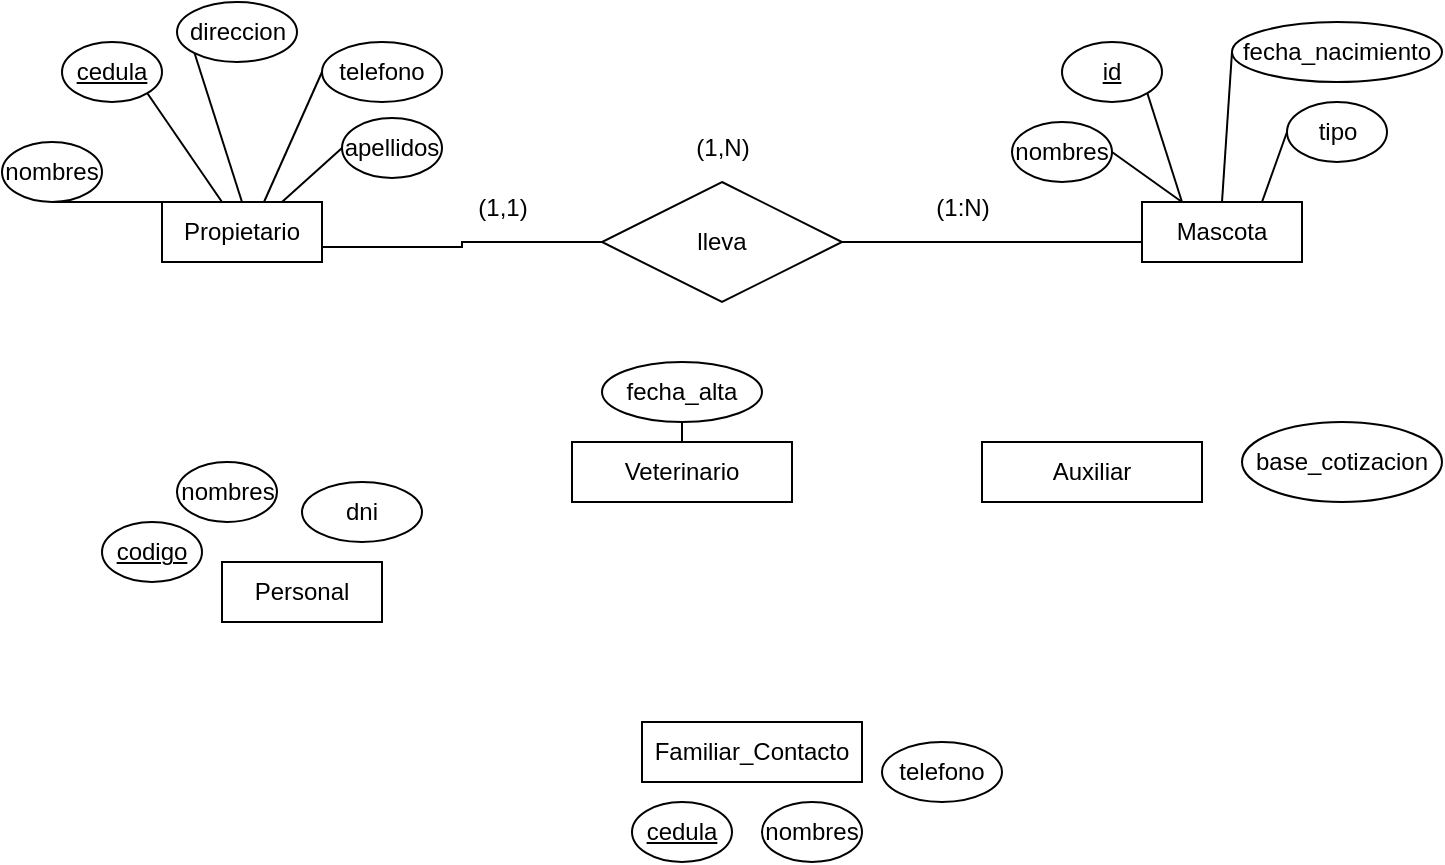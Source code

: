 <mxfile version="26.2.14">
  <diagram name="Página-1" id="taq5Bg_dtgPhHQL4mSBG">
    <mxGraphModel dx="1158" dy="586" grid="1" gridSize="10" guides="1" tooltips="1" connect="1" arrows="1" fold="1" page="1" pageScale="1" pageWidth="827" pageHeight="1169" math="0" shadow="0">
      <root>
        <mxCell id="0" />
        <mxCell id="1" parent="0" />
        <mxCell id="-oOeGa9Isd8OEa_SCJHn-2" value="Propietario" style="rounded=0;whiteSpace=wrap;html=1;" vertex="1" parent="1">
          <mxGeometry x="140" y="140" width="80" height="30" as="geometry" />
        </mxCell>
        <mxCell id="-oOeGa9Isd8OEa_SCJHn-3" value="nombres" style="ellipse;whiteSpace=wrap;html=1;" vertex="1" parent="1">
          <mxGeometry x="60" y="110" width="50" height="30" as="geometry" />
        </mxCell>
        <mxCell id="-oOeGa9Isd8OEa_SCJHn-4" value="&lt;u&gt;cedula&lt;/u&gt;" style="ellipse;whiteSpace=wrap;html=1;" vertex="1" parent="1">
          <mxGeometry x="90" y="60" width="50" height="30" as="geometry" />
        </mxCell>
        <mxCell id="-oOeGa9Isd8OEa_SCJHn-6" value="apellidos" style="ellipse;whiteSpace=wrap;html=1;" vertex="1" parent="1">
          <mxGeometry x="230" y="98" width="50" height="30" as="geometry" />
        </mxCell>
        <mxCell id="-oOeGa9Isd8OEa_SCJHn-7" value="direccion" style="ellipse;whiteSpace=wrap;html=1;" vertex="1" parent="1">
          <mxGeometry x="147.5" y="40" width="60" height="30" as="geometry" />
        </mxCell>
        <mxCell id="-oOeGa9Isd8OEa_SCJHn-9" value="telefono" style="ellipse;whiteSpace=wrap;html=1;" vertex="1" parent="1">
          <mxGeometry x="220" y="60" width="60" height="30" as="geometry" />
        </mxCell>
        <mxCell id="-oOeGa9Isd8OEa_SCJHn-10" value="Mascota" style="rounded=0;whiteSpace=wrap;html=1;" vertex="1" parent="1">
          <mxGeometry x="630" y="140" width="80" height="30" as="geometry" />
        </mxCell>
        <mxCell id="-oOeGa9Isd8OEa_SCJHn-11" value="nombres" style="ellipse;whiteSpace=wrap;html=1;" vertex="1" parent="1">
          <mxGeometry x="565" y="100" width="50" height="30" as="geometry" />
        </mxCell>
        <mxCell id="-oOeGa9Isd8OEa_SCJHn-12" value="&lt;u&gt;id&lt;/u&gt;" style="ellipse;whiteSpace=wrap;html=1;" vertex="1" parent="1">
          <mxGeometry x="590" y="60" width="50" height="30" as="geometry" />
        </mxCell>
        <mxCell id="-oOeGa9Isd8OEa_SCJHn-13" value="tipo" style="ellipse;whiteSpace=wrap;html=1;" vertex="1" parent="1">
          <mxGeometry x="702.5" y="90" width="50" height="30" as="geometry" />
        </mxCell>
        <mxCell id="-oOeGa9Isd8OEa_SCJHn-14" value="fecha_nacimiento" style="ellipse;whiteSpace=wrap;html=1;" vertex="1" parent="1">
          <mxGeometry x="675" y="50" width="105" height="30" as="geometry" />
        </mxCell>
        <mxCell id="-oOeGa9Isd8OEa_SCJHn-16" value="Personal" style="rounded=0;whiteSpace=wrap;html=1;" vertex="1" parent="1">
          <mxGeometry x="170" y="320" width="80" height="30" as="geometry" />
        </mxCell>
        <mxCell id="-oOeGa9Isd8OEa_SCJHn-22" value="nombres" style="ellipse;whiteSpace=wrap;html=1;" vertex="1" parent="1">
          <mxGeometry x="147.5" y="270" width="50" height="30" as="geometry" />
        </mxCell>
        <mxCell id="-oOeGa9Isd8OEa_SCJHn-23" value="&lt;u&gt;codigo&lt;/u&gt;" style="ellipse;whiteSpace=wrap;html=1;" vertex="1" parent="1">
          <mxGeometry x="110" y="300" width="50" height="30" as="geometry" />
        </mxCell>
        <mxCell id="-oOeGa9Isd8OEa_SCJHn-25" value="dni" style="ellipse;whiteSpace=wrap;html=1;" vertex="1" parent="1">
          <mxGeometry x="210" y="280" width="60" height="30" as="geometry" />
        </mxCell>
        <mxCell id="-oOeGa9Isd8OEa_SCJHn-26" value="Familiar_Contacto" style="rounded=0;whiteSpace=wrap;html=1;" vertex="1" parent="1">
          <mxGeometry x="380" y="400" width="110" height="30" as="geometry" />
        </mxCell>
        <mxCell id="-oOeGa9Isd8OEa_SCJHn-27" value="Veterinario" style="rounded=0;whiteSpace=wrap;html=1;" vertex="1" parent="1">
          <mxGeometry x="345" y="260" width="110" height="30" as="geometry" />
        </mxCell>
        <mxCell id="-oOeGa9Isd8OEa_SCJHn-28" value="Auxiliar" style="rounded=0;whiteSpace=wrap;html=1;" vertex="1" parent="1">
          <mxGeometry x="550" y="260" width="110" height="30" as="geometry" />
        </mxCell>
        <mxCell id="-oOeGa9Isd8OEa_SCJHn-29" value="fecha_alta" style="ellipse;whiteSpace=wrap;html=1;" vertex="1" parent="1">
          <mxGeometry x="360" y="220" width="80" height="30" as="geometry" />
        </mxCell>
        <mxCell id="-oOeGa9Isd8OEa_SCJHn-31" value="base_cotizacion" style="ellipse;whiteSpace=wrap;html=1;" vertex="1" parent="1">
          <mxGeometry x="680" y="250" width="100" height="40" as="geometry" />
        </mxCell>
        <mxCell id="-oOeGa9Isd8OEa_SCJHn-32" value="&lt;u&gt;cedula&lt;/u&gt;" style="ellipse;whiteSpace=wrap;html=1;" vertex="1" parent="1">
          <mxGeometry x="375" y="440" width="50" height="30" as="geometry" />
        </mxCell>
        <mxCell id="-oOeGa9Isd8OEa_SCJHn-33" value="nombres" style="ellipse;whiteSpace=wrap;html=1;" vertex="1" parent="1">
          <mxGeometry x="440" y="440" width="50" height="30" as="geometry" />
        </mxCell>
        <mxCell id="-oOeGa9Isd8OEa_SCJHn-35" value="telefono" style="ellipse;whiteSpace=wrap;html=1;" vertex="1" parent="1">
          <mxGeometry x="500" y="410" width="60" height="30" as="geometry" />
        </mxCell>
        <mxCell id="-oOeGa9Isd8OEa_SCJHn-36" value="" style="endArrow=none;html=1;rounded=0;exitX=0.5;exitY=1;exitDx=0;exitDy=0;" edge="1" parent="1" source="-oOeGa9Isd8OEa_SCJHn-3">
          <mxGeometry width="50" height="50" relative="1" as="geometry">
            <mxPoint x="350" y="240" as="sourcePoint" />
            <mxPoint x="140" y="140" as="targetPoint" />
          </mxGeometry>
        </mxCell>
        <mxCell id="-oOeGa9Isd8OEa_SCJHn-37" value="" style="endArrow=none;html=1;rounded=0;entryX=0.75;entryY=0;entryDx=0;entryDy=0;exitX=0;exitY=0.5;exitDx=0;exitDy=0;" edge="1" parent="1" source="-oOeGa9Isd8OEa_SCJHn-6" target="-oOeGa9Isd8OEa_SCJHn-2">
          <mxGeometry width="50" height="50" relative="1" as="geometry">
            <mxPoint x="155" y="140" as="sourcePoint" />
            <mxPoint x="159" y="154" as="targetPoint" />
          </mxGeometry>
        </mxCell>
        <mxCell id="-oOeGa9Isd8OEa_SCJHn-38" value="" style="endArrow=none;html=1;rounded=0;entryX=0.375;entryY=0;entryDx=0;entryDy=0;entryPerimeter=0;exitX=1;exitY=1;exitDx=0;exitDy=0;" edge="1" parent="1" source="-oOeGa9Isd8OEa_SCJHn-4" target="-oOeGa9Isd8OEa_SCJHn-2">
          <mxGeometry width="50" height="50" relative="1" as="geometry">
            <mxPoint x="165" y="150" as="sourcePoint" />
            <mxPoint x="169" y="164" as="targetPoint" />
          </mxGeometry>
        </mxCell>
        <mxCell id="-oOeGa9Isd8OEa_SCJHn-39" value="" style="endArrow=none;html=1;rounded=0;entryX=0.5;entryY=0;entryDx=0;entryDy=0;exitX=0;exitY=1;exitDx=0;exitDy=0;" edge="1" parent="1" source="-oOeGa9Isd8OEa_SCJHn-7" target="-oOeGa9Isd8OEa_SCJHn-2">
          <mxGeometry width="50" height="50" relative="1" as="geometry">
            <mxPoint x="175" y="160" as="sourcePoint" />
            <mxPoint x="179" y="174" as="targetPoint" />
          </mxGeometry>
        </mxCell>
        <mxCell id="-oOeGa9Isd8OEa_SCJHn-40" value="" style="endArrow=none;html=1;rounded=0;entryX=0;entryY=0.5;entryDx=0;entryDy=0;" edge="1" parent="1" target="-oOeGa9Isd8OEa_SCJHn-9">
          <mxGeometry width="50" height="50" relative="1" as="geometry">
            <mxPoint x="191" y="140" as="sourcePoint" />
            <mxPoint x="400" y="190" as="targetPoint" />
          </mxGeometry>
        </mxCell>
        <mxCell id="-oOeGa9Isd8OEa_SCJHn-41" value="" style="endArrow=none;html=1;rounded=0;entryX=0.5;entryY=1;entryDx=0;entryDy=0;exitX=0.5;exitY=0;exitDx=0;exitDy=0;" edge="1" parent="1" source="-oOeGa9Isd8OEa_SCJHn-27" target="-oOeGa9Isd8OEa_SCJHn-29">
          <mxGeometry width="50" height="50" relative="1" as="geometry">
            <mxPoint x="390" y="270" as="sourcePoint" />
            <mxPoint x="440" y="220" as="targetPoint" />
          </mxGeometry>
        </mxCell>
        <mxCell id="-oOeGa9Isd8OEa_SCJHn-42" value="" style="endArrow=none;html=1;rounded=0;exitX=0.25;exitY=0;exitDx=0;exitDy=0;entryX=1;entryY=0.5;entryDx=0;entryDy=0;" edge="1" parent="1" source="-oOeGa9Isd8OEa_SCJHn-10" target="-oOeGa9Isd8OEa_SCJHn-11">
          <mxGeometry width="50" height="50" relative="1" as="geometry">
            <mxPoint x="510" y="240" as="sourcePoint" />
            <mxPoint x="620" y="130" as="targetPoint" />
          </mxGeometry>
        </mxCell>
        <mxCell id="-oOeGa9Isd8OEa_SCJHn-43" value="" style="endArrow=none;html=1;rounded=0;entryX=0;entryY=0.5;entryDx=0;entryDy=0;exitX=0.75;exitY=0;exitDx=0;exitDy=0;" edge="1" parent="1" source="-oOeGa9Isd8OEa_SCJHn-10" target="-oOeGa9Isd8OEa_SCJHn-13">
          <mxGeometry width="50" height="50" relative="1" as="geometry">
            <mxPoint x="520" y="250" as="sourcePoint" />
            <mxPoint x="520" y="240" as="targetPoint" />
          </mxGeometry>
        </mxCell>
        <mxCell id="-oOeGa9Isd8OEa_SCJHn-44" value="" style="endArrow=none;html=1;rounded=0;entryX=1;entryY=1;entryDx=0;entryDy=0;exitX=0.25;exitY=0;exitDx=0;exitDy=0;" edge="1" parent="1" source="-oOeGa9Isd8OEa_SCJHn-10" target="-oOeGa9Isd8OEa_SCJHn-12">
          <mxGeometry width="50" height="50" relative="1" as="geometry">
            <mxPoint x="530" y="260" as="sourcePoint" />
            <mxPoint x="530" y="250" as="targetPoint" />
          </mxGeometry>
        </mxCell>
        <mxCell id="-oOeGa9Isd8OEa_SCJHn-45" value="" style="endArrow=none;html=1;rounded=0;entryX=0;entryY=0.5;entryDx=0;entryDy=0;exitX=0.5;exitY=0;exitDx=0;exitDy=0;exitPerimeter=0;" edge="1" parent="1" source="-oOeGa9Isd8OEa_SCJHn-10" target="-oOeGa9Isd8OEa_SCJHn-14">
          <mxGeometry width="50" height="50" relative="1" as="geometry">
            <mxPoint x="540" y="270" as="sourcePoint" />
            <mxPoint x="540" y="260" as="targetPoint" />
          </mxGeometry>
        </mxCell>
        <mxCell id="-oOeGa9Isd8OEa_SCJHn-47" style="edgeStyle=orthogonalEdgeStyle;rounded=0;orthogonalLoop=1;jettySize=auto;html=1;exitX=1;exitY=0.5;exitDx=0;exitDy=0;entryX=0;entryY=0.75;entryDx=0;entryDy=0;startArrow=none;startFill=0;endArrow=none;" edge="1" parent="1" source="-oOeGa9Isd8OEa_SCJHn-46" target="-oOeGa9Isd8OEa_SCJHn-10">
          <mxGeometry relative="1" as="geometry">
            <Array as="points">
              <mxPoint x="630" y="160" />
            </Array>
          </mxGeometry>
        </mxCell>
        <mxCell id="-oOeGa9Isd8OEa_SCJHn-48" style="edgeStyle=orthogonalEdgeStyle;rounded=0;orthogonalLoop=1;jettySize=auto;html=1;exitX=0;exitY=0.5;exitDx=0;exitDy=0;entryX=1;entryY=0.75;entryDx=0;entryDy=0;endArrow=none;startFill=0;" edge="1" parent="1" source="-oOeGa9Isd8OEa_SCJHn-46" target="-oOeGa9Isd8OEa_SCJHn-2">
          <mxGeometry relative="1" as="geometry" />
        </mxCell>
        <mxCell id="-oOeGa9Isd8OEa_SCJHn-46" value="lleva" style="shape=rhombus;perimeter=rhombusPerimeter;whiteSpace=wrap;html=1;align=center;" vertex="1" parent="1">
          <mxGeometry x="360" y="130" width="120" height="60" as="geometry" />
        </mxCell>
        <mxCell id="-oOeGa9Isd8OEa_SCJHn-49" value="(1,1)" style="text;html=1;align=center;verticalAlign=middle;resizable=0;points=[];autosize=1;strokeColor=none;fillColor=none;" vertex="1" parent="1">
          <mxGeometry x="285" y="128" width="50" height="30" as="geometry" />
        </mxCell>
        <mxCell id="-oOeGa9Isd8OEa_SCJHn-52" value="(1:N)" style="text;html=1;align=center;verticalAlign=middle;resizable=0;points=[];autosize=1;strokeColor=none;fillColor=none;" vertex="1" parent="1">
          <mxGeometry x="515" y="128" width="50" height="30" as="geometry" />
        </mxCell>
        <mxCell id="-oOeGa9Isd8OEa_SCJHn-53" value="(1,N)" style="text;html=1;align=center;verticalAlign=middle;resizable=0;points=[];autosize=1;strokeColor=none;fillColor=none;" vertex="1" parent="1">
          <mxGeometry x="395" y="98" width="50" height="30" as="geometry" />
        </mxCell>
      </root>
    </mxGraphModel>
  </diagram>
</mxfile>
